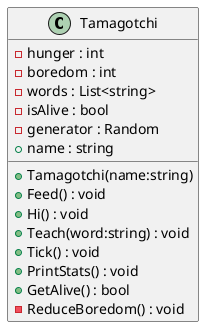 @startuml
class Tamagotchi {
    - hunger : int
    - boredom : int
    - words : List<string>
    - isAlive : bool
    - generator : Random
    + name : string
    + Tamagotchi(name:string)
    + Feed() : void
    + Hi() : void
    + Teach(word:string) : void
    + Tick() : void
    + PrintStats() : void
    + GetAlive() : bool
    - ReduceBoredom() : void
}
@enduml
